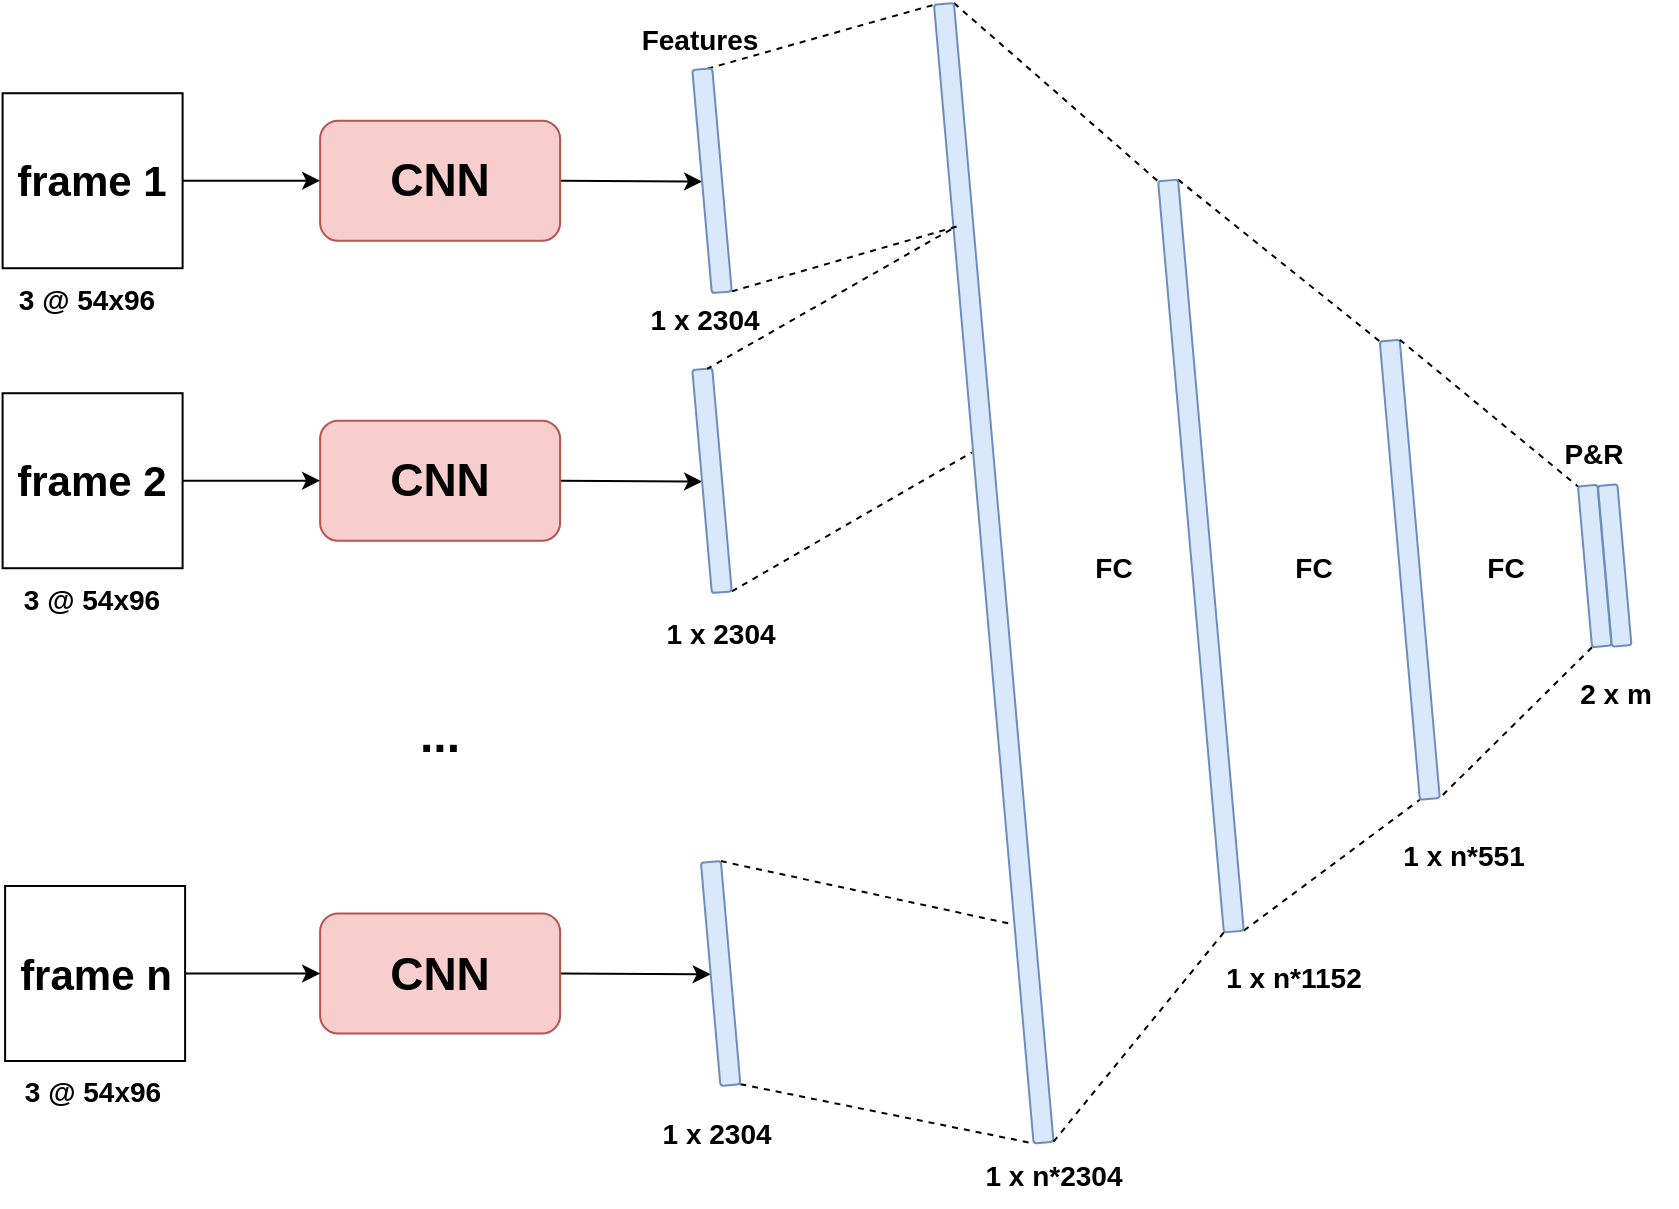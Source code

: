 <mxfile version="18.0.6" type="device"><diagram id="R2lEEEUBdFMjLlhIrx00" name="Page-1"><mxGraphModel dx="1888" dy="547" grid="1" gridSize="10" guides="1" tooltips="1" connect="1" arrows="1" fold="1" page="1" pageScale="1" pageWidth="850" pageHeight="1100" math="0" shadow="0" extFonts="Permanent Marker^https://fonts.googleapis.com/css?family=Permanent+Marker"><root><mxCell id="0"/><mxCell id="1" parent="0"/><mxCell id="HoDhUSQH6KjxMatyn2q8-3" value="&lt;font style=&quot;font-size: 14px;&quot;&gt;1 x n*1152&lt;/font&gt;" style="text;html=1;strokeColor=none;fillColor=none;align=center;verticalAlign=middle;whiteSpace=wrap;rounded=0;fontStyle=1;fontSize=14;" parent="1" vertex="1"><mxGeometry x="-150" y="521.25" width="80" height="30" as="geometry"/></mxCell><mxCell id="HoDhUSQH6KjxMatyn2q8-4" value="&lt;font style=&quot;font-size: 14px;&quot;&gt;1 x n*551&lt;/font&gt;" style="text;html=1;strokeColor=none;fillColor=none;align=center;verticalAlign=middle;whiteSpace=wrap;rounded=0;fontStyle=1;fontSize=14;" parent="1" vertex="1"><mxGeometry x="-60" y="460" width="70" height="30" as="geometry"/></mxCell><mxCell id="HoDhUSQH6KjxMatyn2q8-6" value="FC" style="text;html=1;strokeColor=none;fillColor=none;align=center;verticalAlign=middle;whiteSpace=wrap;rounded=0;fontStyle=1;fontSize=14;" parent="1" vertex="1"><mxGeometry x="-34.37" y="316.15" width="60" height="30" as="geometry"/></mxCell><mxCell id="HoDhUSQH6KjxMatyn2q8-16" value="" style="rounded=1;whiteSpace=wrap;html=1;glass=0;fontFamily=Helvetica;fontSize=14;fontColor=default;strokeColor=#6c8ebf;fillColor=#dae8fc;rotation=85;fontStyle=1" parent="1" vertex="1"><mxGeometry x="-167.12" y="326.86" width="230" height="10" as="geometry"/></mxCell><mxCell id="HoDhUSQH6KjxMatyn2q8-19" value="" style="endArrow=none;dashed=1;html=1;rounded=0;fontFamily=Helvetica;fontSize=14;fontColor=default;entryX=0;entryY=1;entryDx=0;entryDy=0;exitX=0;exitY=0;exitDx=0;exitDy=0;fontStyle=1" parent="1" source="HoDhUSQH6KjxMatyn2q8-16" target="HoDhUSQH6KjxMatyn2q8-28" edge="1"><mxGeometry width="50" height="50" relative="1" as="geometry"><mxPoint x="-137.61" y="367.41" as="sourcePoint"/><mxPoint x="75.699" y="261.324" as="targetPoint"/></mxGeometry></mxCell><mxCell id="HoDhUSQH6KjxMatyn2q8-20" value="" style="endArrow=none;dashed=1;html=1;rounded=0;fontFamily=Helvetica;fontSize=14;fontColor=default;exitX=1;exitY=1;exitDx=0;exitDy=0;entryX=1;entryY=0;entryDx=0;entryDy=0;fontStyle=1" parent="1" source="HoDhUSQH6KjxMatyn2q8-28" target="HoDhUSQH6KjxMatyn2q8-16" edge="1"><mxGeometry width="50" height="50" relative="1" as="geometry"><mxPoint x="92.809" y="456.887" as="sourcePoint"/><mxPoint x="12.39" y="547.41" as="targetPoint"/></mxGeometry></mxCell><mxCell id="HoDhUSQH6KjxMatyn2q8-28" value="" style="rounded=1;whiteSpace=wrap;html=1;glass=0;fontFamily=Helvetica;fontSize=14;fontColor=default;strokeColor=#6c8ebf;fillColor=#dae8fc;rotation=85;fontStyle=1" parent="1" vertex="1"><mxGeometry x="-7.105e-15" y="325.11" width="80.73" height="9.77" as="geometry"/></mxCell><mxCell id="RgsQHiv8ldftMFjxIMsY-7" style="edgeStyle=none;shape=connector;rounded=0;orthogonalLoop=1;jettySize=auto;html=1;exitX=0;exitY=0;exitDx=0;exitDy=0;entryX=0;entryY=1;entryDx=0;entryDy=0;dashed=1;labelBackgroundColor=default;fontFamily=Helvetica;fontSize=11;fontColor=default;endArrow=none;endFill=0;strokeColor=default;" parent="1" source="HoDhUSQH6KjxMatyn2q8-30" target="RgsQHiv8ldftMFjxIMsY-2" edge="1"><mxGeometry relative="1" as="geometry"/></mxCell><mxCell id="HoDhUSQH6KjxMatyn2q8-30" value="" style="rounded=1;whiteSpace=wrap;html=1;glass=0;fontFamily=Helvetica;fontSize=14;fontColor=default;strokeColor=#6c8ebf;fillColor=#dae8fc;rotation=85;fontStyle=1" parent="1" vertex="1"><mxGeometry x="-545.87" y="328.62" width="571.5" height="10" as="geometry"/></mxCell><mxCell id="HoDhUSQH6KjxMatyn2q8-33" value="" style="rounded=1;whiteSpace=wrap;html=1;glass=0;fontFamily=Helvetica;fontSize=14;fontColor=default;strokeColor=#6c8ebf;fillColor=#dae8fc;rotation=85;fontStyle=1" parent="1" vertex="1"><mxGeometry x="9.98" y="324.88" width="80.73" height="9.77" as="geometry"/></mxCell><mxCell id="HoDhUSQH6KjxMatyn2q8-34" value="&lt;span style=&quot;font-size: 14px;&quot;&gt;&lt;font style=&quot;font-size: 14px;&quot;&gt;P&amp;amp;R&lt;/font&gt;&lt;/span&gt;" style="text;html=1;strokeColor=none;fillColor=none;align=center;verticalAlign=middle;whiteSpace=wrap;rounded=0;fontStyle=1;fontSize=14;" parent="1" vertex="1"><mxGeometry x="10.37" y="258.62" width="60" height="30" as="geometry"/></mxCell><mxCell id="HoDhUSQH6KjxMatyn2q8-35" value="&lt;span style=&quot;font-size: 14px;&quot;&gt;&lt;font style=&quot;font-size: 14px;&quot;&gt;2 x m&lt;/font&gt;&lt;/span&gt;" style="text;html=1;strokeColor=none;fillColor=none;align=center;verticalAlign=middle;whiteSpace=wrap;rounded=0;fontStyle=1;fontSize=14;" parent="1" vertex="1"><mxGeometry x="20.73" y="378.62" width="60" height="30" as="geometry"/></mxCell><mxCell id="HoDhUSQH6KjxMatyn2q8-38" value="Features" style="text;html=1;strokeColor=none;fillColor=none;align=center;verticalAlign=middle;whiteSpace=wrap;rounded=0;fontStyle=1;fontSize=14;" parent="1" vertex="1"><mxGeometry x="-436.95" y="52.36" width="60" height="30" as="geometry"/></mxCell><mxCell id="HoDhUSQH6KjxMatyn2q8-39" value="&lt;font style=&quot;font-size: 14px;&quot;&gt;1 x n*2304&lt;/font&gt;" style="text;html=1;strokeColor=none;fillColor=none;align=center;verticalAlign=middle;whiteSpace=wrap;rounded=0;fontStyle=1;fontSize=14;" parent="1" vertex="1"><mxGeometry x="-270" y="620" width="80" height="30" as="geometry"/></mxCell><mxCell id="0ZArpkuyyTfxDIxIP3gR-4" style="edgeStyle=none;shape=connector;rounded=0;orthogonalLoop=1;jettySize=auto;html=1;exitX=1;exitY=0.5;exitDx=0;exitDy=0;entryX=0.5;entryY=1;entryDx=0;entryDy=0;labelBackgroundColor=default;fontFamily=Helvetica;fontSize=14;fontColor=default;endArrow=classic;endFill=1;strokeColor=default;fontStyle=1" parent="1" source="HoDhUSQH6KjxMatyn2q8-40" target="HoDhUSQH6KjxMatyn2q8-44" edge="1"><mxGeometry relative="1" as="geometry"/></mxCell><mxCell id="HoDhUSQH6KjxMatyn2q8-40" value="&lt;h1 style=&quot;font-size: 23px;&quot;&gt;CNN&lt;/h1&gt;" style="rounded=1;whiteSpace=wrap;html=1;glass=0;fontFamily=Helvetica;fontSize=23;strokeColor=#b85450;fillColor=#f8cecc;fontStyle=1" parent="1" vertex="1"><mxGeometry x="-596.95" y="107.36" width="120" height="60" as="geometry"/></mxCell><mxCell id="0ZArpkuyyTfxDIxIP3gR-3" style="edgeStyle=none;shape=connector;rounded=0;orthogonalLoop=1;jettySize=auto;html=1;exitX=1;exitY=0.5;exitDx=0;exitDy=0;entryX=0.5;entryY=1;entryDx=0;entryDy=0;labelBackgroundColor=default;fontFamily=Helvetica;fontSize=14;fontColor=default;endArrow=classic;endFill=1;strokeColor=default;fontStyle=1" parent="1" source="HoDhUSQH6KjxMatyn2q8-41" target="HoDhUSQH6KjxMatyn2q8-45" edge="1"><mxGeometry relative="1" as="geometry"/></mxCell><mxCell id="HoDhUSQH6KjxMatyn2q8-41" value="&lt;h1 style=&quot;font-size: 23px;&quot;&gt;CNN&lt;/h1&gt;" style="rounded=1;whiteSpace=wrap;html=1;glass=0;fontFamily=Helvetica;fontSize=23;strokeColor=#b85450;fillColor=#f8cecc;fontStyle=1" parent="1" vertex="1"><mxGeometry x="-596.95" y="257.36" width="120" height="60" as="geometry"/></mxCell><mxCell id="0ZArpkuyyTfxDIxIP3gR-2" style="rounded=0;orthogonalLoop=1;jettySize=auto;html=1;exitX=1;exitY=0.5;exitDx=0;exitDy=0;entryX=0.5;entryY=1;entryDx=0;entryDy=0;endArrow=classic;endFill=1;fontStyle=1;fontSize=14;" parent="1" source="HoDhUSQH6KjxMatyn2q8-42" target="HoDhUSQH6KjxMatyn2q8-53" edge="1"><mxGeometry relative="1" as="geometry"/></mxCell><mxCell id="HoDhUSQH6KjxMatyn2q8-42" value="&lt;h1 style=&quot;font-size: 23px;&quot;&gt;CNN&lt;/h1&gt;" style="rounded=1;whiteSpace=wrap;html=1;glass=0;fontFamily=Helvetica;fontSize=23;strokeColor=#b85450;fillColor=#f8cecc;fontStyle=1" parent="1" vertex="1"><mxGeometry x="-596.95" y="503.75" width="120" height="60" as="geometry"/></mxCell><mxCell id="HoDhUSQH6KjxMatyn2q8-43" value="&lt;h1 style=&quot;font-size: 24px;&quot;&gt;...&lt;/h1&gt;" style="text;html=1;strokeColor=none;fillColor=none;align=center;verticalAlign=middle;whiteSpace=wrap;rounded=0;glass=0;fontFamily=Helvetica;fontSize=24;fontColor=default;fontStyle=1" parent="1" vertex="1"><mxGeometry x="-566.95" y="400" width="60" height="30" as="geometry"/></mxCell><mxCell id="HoDhUSQH6KjxMatyn2q8-47" style="edgeStyle=none;shape=connector;rounded=0;orthogonalLoop=1;jettySize=auto;html=1;exitX=0;exitY=0.25;exitDx=0;exitDy=0;entryX=0;entryY=1;entryDx=0;entryDy=0;dashed=1;labelBackgroundColor=default;fontFamily=Helvetica;fontSize=14;fontColor=default;endArrow=none;endFill=0;strokeColor=default;fontStyle=1" parent="1" source="HoDhUSQH6KjxMatyn2q8-44" target="HoDhUSQH6KjxMatyn2q8-30" edge="1"><mxGeometry relative="1" as="geometry"/></mxCell><mxCell id="HoDhUSQH6KjxMatyn2q8-48" style="edgeStyle=none;shape=connector;rounded=0;orthogonalLoop=1;jettySize=auto;html=1;exitX=1;exitY=0;exitDx=0;exitDy=0;entryX=0.195;entryY=0.837;entryDx=0;entryDy=0;entryPerimeter=0;dashed=1;labelBackgroundColor=default;fontFamily=Helvetica;fontSize=14;fontColor=default;endArrow=none;endFill=0;strokeColor=default;fontStyle=1" parent="1" source="HoDhUSQH6KjxMatyn2q8-44" target="HoDhUSQH6KjxMatyn2q8-30" edge="1"><mxGeometry relative="1" as="geometry"/></mxCell><mxCell id="HoDhUSQH6KjxMatyn2q8-44" value="" style="rounded=1;whiteSpace=wrap;html=1;glass=0;fontFamily=Helvetica;fontSize=14;fontColor=default;strokeColor=#6c8ebf;fillColor=#dae8fc;rotation=85;fontStyle=1" parent="1" vertex="1"><mxGeometry x="-456.95" y="132.36" width="111.95" height="10" as="geometry"/></mxCell><mxCell id="HoDhUSQH6KjxMatyn2q8-49" style="edgeStyle=none;shape=connector;rounded=0;orthogonalLoop=1;jettySize=auto;html=1;exitX=1;exitY=0;exitDx=0;exitDy=0;entryX=0.393;entryY=1.071;entryDx=0;entryDy=0;entryPerimeter=0;dashed=1;labelBackgroundColor=default;fontFamily=Helvetica;fontSize=14;fontColor=default;endArrow=none;endFill=0;strokeColor=default;fontStyle=1" parent="1" source="HoDhUSQH6KjxMatyn2q8-45" target="HoDhUSQH6KjxMatyn2q8-30" edge="1"><mxGeometry relative="1" as="geometry"/></mxCell><mxCell id="HoDhUSQH6KjxMatyn2q8-45" value="" style="rounded=1;whiteSpace=wrap;html=1;glass=0;fontFamily=Helvetica;fontSize=14;fontColor=default;strokeColor=#6c8ebf;fillColor=#dae8fc;rotation=85;fontStyle=1" parent="1" vertex="1"><mxGeometry x="-456.95" y="282.36" width="111.95" height="10" as="geometry"/></mxCell><mxCell id="HoDhUSQH6KjxMatyn2q8-46" style="edgeStyle=none;shape=connector;rounded=0;orthogonalLoop=1;jettySize=auto;html=1;exitX=0.197;exitY=1.126;exitDx=0;exitDy=0;entryX=0;entryY=0.25;entryDx=0;entryDy=0;dashed=1;labelBackgroundColor=default;fontFamily=Helvetica;fontSize=14;fontColor=default;endArrow=none;endFill=0;strokeColor=default;exitPerimeter=0;fontStyle=1" parent="1" source="HoDhUSQH6KjxMatyn2q8-30" target="HoDhUSQH6KjxMatyn2q8-45" edge="1"><mxGeometry relative="1" as="geometry"/></mxCell><mxCell id="HoDhUSQH6KjxMatyn2q8-50" style="edgeStyle=none;shape=connector;rounded=0;orthogonalLoop=1;jettySize=auto;html=1;exitX=0.75;exitY=0;exitDx=0;exitDy=0;dashed=1;labelBackgroundColor=default;fontFamily=Helvetica;fontSize=14;fontColor=default;endArrow=none;endFill=0;strokeColor=default;fontStyle=1" parent="1" source="HoDhUSQH6KjxMatyn2q8-41" target="HoDhUSQH6KjxMatyn2q8-41" edge="1"><mxGeometry relative="1" as="geometry"/></mxCell><mxCell id="HoDhUSQH6KjxMatyn2q8-54" style="edgeStyle=none;shape=connector;rounded=0;orthogonalLoop=1;jettySize=auto;html=1;exitX=1;exitY=0;exitDx=0;exitDy=0;entryX=1;entryY=1;entryDx=0;entryDy=0;dashed=1;labelBackgroundColor=default;fontFamily=Helvetica;fontSize=14;fontColor=default;endArrow=none;endFill=0;strokeColor=default;fontStyle=1" parent="1" source="HoDhUSQH6KjxMatyn2q8-53" target="HoDhUSQH6KjxMatyn2q8-30" edge="1"><mxGeometry relative="1" as="geometry"/></mxCell><mxCell id="HoDhUSQH6KjxMatyn2q8-55" style="edgeStyle=none;shape=connector;rounded=0;orthogonalLoop=1;jettySize=auto;html=1;exitX=0;exitY=0;exitDx=0;exitDy=0;entryX=0.807;entryY=1.153;entryDx=0;entryDy=0;entryPerimeter=0;dashed=1;labelBackgroundColor=default;fontFamily=Helvetica;fontSize=14;fontColor=default;endArrow=none;endFill=0;strokeColor=default;fontStyle=1" parent="1" source="HoDhUSQH6KjxMatyn2q8-53" target="HoDhUSQH6KjxMatyn2q8-30" edge="1"><mxGeometry relative="1" as="geometry"/></mxCell><mxCell id="HoDhUSQH6KjxMatyn2q8-53" value="" style="rounded=1;whiteSpace=wrap;html=1;glass=0;fontFamily=Helvetica;fontSize=14;fontColor=default;strokeColor=#6c8ebf;fillColor=#dae8fc;rotation=85;fontStyle=1" parent="1" vertex="1"><mxGeometry x="-452.65" y="528.75" width="111.95" height="10" as="geometry"/></mxCell><mxCell id="0ZArpkuyyTfxDIxIP3gR-19" style="edgeStyle=orthogonalEdgeStyle;shape=connector;rounded=0;orthogonalLoop=1;jettySize=auto;html=1;exitX=1;exitY=0.5;exitDx=0;exitDy=0;entryX=0;entryY=0.5;entryDx=0;entryDy=0;labelBackgroundColor=default;fontFamily=Helvetica;fontSize=14;fontColor=default;endArrow=classic;endFill=1;strokeColor=default;fontStyle=1" parent="1" source="0ZArpkuyyTfxDIxIP3gR-16" target="HoDhUSQH6KjxMatyn2q8-40" edge="1"><mxGeometry relative="1" as="geometry"/></mxCell><mxCell id="0ZArpkuyyTfxDIxIP3gR-16" value="frame 1" style="rounded=0;whiteSpace=wrap;html=1;fontFamily=Helvetica;fontSize=21;fontColor=default;fontStyle=1" parent="1" vertex="1"><mxGeometry x="-755.7" y="93.61" width="90" height="87.5" as="geometry"/></mxCell><mxCell id="0ZArpkuyyTfxDIxIP3gR-18" style="edgeStyle=orthogonalEdgeStyle;shape=connector;rounded=0;orthogonalLoop=1;jettySize=auto;html=1;exitX=1;exitY=0.5;exitDx=0;exitDy=0;entryX=0;entryY=0.5;entryDx=0;entryDy=0;labelBackgroundColor=default;fontFamily=Helvetica;fontSize=14;fontColor=default;endArrow=classic;endFill=1;strokeColor=default;fontStyle=1" parent="1" source="0ZArpkuyyTfxDIxIP3gR-17" target="HoDhUSQH6KjxMatyn2q8-41" edge="1"><mxGeometry relative="1" as="geometry"/></mxCell><mxCell id="0ZArpkuyyTfxDIxIP3gR-17" value="frame 2" style="rounded=0;whiteSpace=wrap;html=1;fontFamily=Helvetica;fontSize=21;fontColor=default;fontStyle=1" parent="1" vertex="1"><mxGeometry x="-755.7" y="243.61" width="90" height="87.5" as="geometry"/></mxCell><mxCell id="0ZArpkuyyTfxDIxIP3gR-21" style="edgeStyle=orthogonalEdgeStyle;shape=connector;rounded=0;orthogonalLoop=1;jettySize=auto;html=1;exitX=1;exitY=0.5;exitDx=0;exitDy=0;entryX=0;entryY=0.5;entryDx=0;entryDy=0;labelBackgroundColor=default;fontFamily=Helvetica;fontSize=14;fontColor=default;endArrow=classic;endFill=1;strokeColor=default;fontStyle=1" parent="1" source="0ZArpkuyyTfxDIxIP3gR-20" target="HoDhUSQH6KjxMatyn2q8-42" edge="1"><mxGeometry relative="1" as="geometry"/></mxCell><mxCell id="0ZArpkuyyTfxDIxIP3gR-20" value="frame n" style="rounded=0;whiteSpace=wrap;html=1;fontFamily=Helvetica;fontSize=21;fontColor=default;fontStyle=1" parent="1" vertex="1"><mxGeometry x="-754.45" y="490" width="90" height="87.5" as="geometry"/></mxCell><mxCell id="jU6wPBBCuSHyWEdUWUVg-1" value="&lt;font style=&quot;font-size: 14px;&quot;&gt;3 @ 54x96&lt;/font&gt;" style="text;html=1;strokeColor=none;fillColor=none;align=center;verticalAlign=middle;whiteSpace=wrap;rounded=0;fontStyle=1;fontSize=14;" parent="1" vertex="1"><mxGeometry x="-755.7" y="181.11" width="85" height="31.25" as="geometry"/></mxCell><mxCell id="jU6wPBBCuSHyWEdUWUVg-2" value="&lt;font style=&quot;font-size: 14px;&quot;&gt;3 @ 54x96&lt;/font&gt;" style="text;html=1;strokeColor=none;fillColor=none;align=center;verticalAlign=middle;whiteSpace=wrap;rounded=0;fontStyle=1;fontSize=14;" parent="1" vertex="1"><mxGeometry x="-756.95" y="577.5" width="92.5" height="31.25" as="geometry"/></mxCell><mxCell id="jU6wPBBCuSHyWEdUWUVg-3" value="&lt;font style=&quot;font-size: 14px;&quot;&gt;3 @ 54x96&lt;/font&gt;" style="text;html=1;strokeColor=none;fillColor=none;align=center;verticalAlign=middle;whiteSpace=wrap;rounded=0;fontStyle=1;fontSize=14;" parent="1" vertex="1"><mxGeometry x="-755.7" y="331.11" width="90" height="31.25" as="geometry"/></mxCell><mxCell id="jU6wPBBCuSHyWEdUWUVg-4" value="&lt;font style=&quot;font-size: 14px;&quot;&gt;1 x 2304&amp;nbsp;&lt;/font&gt;" style="text;html=1;strokeColor=none;fillColor=none;align=center;verticalAlign=middle;whiteSpace=wrap;rounded=0;fontStyle=1;fontSize=14;" parent="1" vertex="1"><mxGeometry x="-436.95" y="192.36" width="69.03" height="30" as="geometry"/></mxCell><mxCell id="jU6wPBBCuSHyWEdUWUVg-5" value="&lt;font style=&quot;font-size: 14px;&quot;&gt;1 x 2304&amp;nbsp;&lt;/font&gt;" style="text;html=1;strokeColor=none;fillColor=none;align=center;verticalAlign=middle;whiteSpace=wrap;rounded=0;fontStyle=1;fontSize=14;" parent="1" vertex="1"><mxGeometry x="-426.95" y="348.62" width="65" height="30" as="geometry"/></mxCell><mxCell id="jU6wPBBCuSHyWEdUWUVg-6" value="&lt;font style=&quot;font-size: 14px;&quot;&gt;1 x 2304&amp;nbsp;&lt;/font&gt;" style="text;html=1;strokeColor=none;fillColor=none;align=center;verticalAlign=middle;whiteSpace=wrap;rounded=0;fontStyle=1;fontSize=14;" parent="1" vertex="1"><mxGeometry x="-431.19" y="598.75" width="69.03" height="30" as="geometry"/></mxCell><mxCell id="RgsQHiv8ldftMFjxIMsY-6" style="edgeStyle=none;rounded=0;orthogonalLoop=1;jettySize=auto;html=1;exitX=0;exitY=0;exitDx=0;exitDy=0;entryX=0;entryY=1;entryDx=0;entryDy=0;dashed=1;endArrow=none;endFill=0;" parent="1" source="RgsQHiv8ldftMFjxIMsY-2" target="HoDhUSQH6KjxMatyn2q8-16" edge="1"><mxGeometry relative="1" as="geometry"/></mxCell><mxCell id="RgsQHiv8ldftMFjxIMsY-8" style="edgeStyle=none;shape=connector;rounded=0;orthogonalLoop=1;jettySize=auto;html=1;exitX=1;exitY=0;exitDx=0;exitDy=0;entryX=1;entryY=1;entryDx=0;entryDy=0;dashed=1;labelBackgroundColor=default;fontFamily=Helvetica;fontSize=11;fontColor=default;endArrow=none;endFill=0;strokeColor=default;" parent="1" source="RgsQHiv8ldftMFjxIMsY-2" target="HoDhUSQH6KjxMatyn2q8-16" edge="1"><mxGeometry relative="1" as="geometry"/></mxCell><mxCell id="RgsQHiv8ldftMFjxIMsY-9" style="edgeStyle=none;shape=connector;rounded=0;orthogonalLoop=1;jettySize=auto;html=1;exitX=1;exitY=1;exitDx=0;exitDy=0;entryX=1;entryY=0;entryDx=0;entryDy=0;dashed=1;labelBackgroundColor=default;fontFamily=Helvetica;fontSize=11;fontColor=default;endArrow=none;endFill=0;strokeColor=default;" parent="1" source="RgsQHiv8ldftMFjxIMsY-2" target="HoDhUSQH6KjxMatyn2q8-30" edge="1"><mxGeometry relative="1" as="geometry"/></mxCell><mxCell id="RgsQHiv8ldftMFjxIMsY-2" value="" style="rounded=1;whiteSpace=wrap;html=1;glass=0;fontFamily=Helvetica;fontSize=14;fontColor=default;strokeColor=#6c8ebf;fillColor=#dae8fc;rotation=85;fontStyle=1" parent="1" vertex="1"><mxGeometry x="-345" y="320" width="376.95" height="10" as="geometry"/></mxCell><mxCell id="RgsQHiv8ldftMFjxIMsY-10" value="FC" style="text;html=1;strokeColor=none;fillColor=none;align=center;verticalAlign=middle;whiteSpace=wrap;rounded=0;fontStyle=1;fontSize=14;" parent="1" vertex="1"><mxGeometry x="-230" y="316.15" width="60" height="30" as="geometry"/></mxCell><mxCell id="RgsQHiv8ldftMFjxIMsY-11" value="FC" style="text;html=1;strokeColor=none;fillColor=none;align=center;verticalAlign=middle;whiteSpace=wrap;rounded=0;fontStyle=1;fontSize=14;" parent="1" vertex="1"><mxGeometry x="-130" y="316.15" width="60" height="30" as="geometry"/></mxCell></root></mxGraphModel></diagram></mxfile>